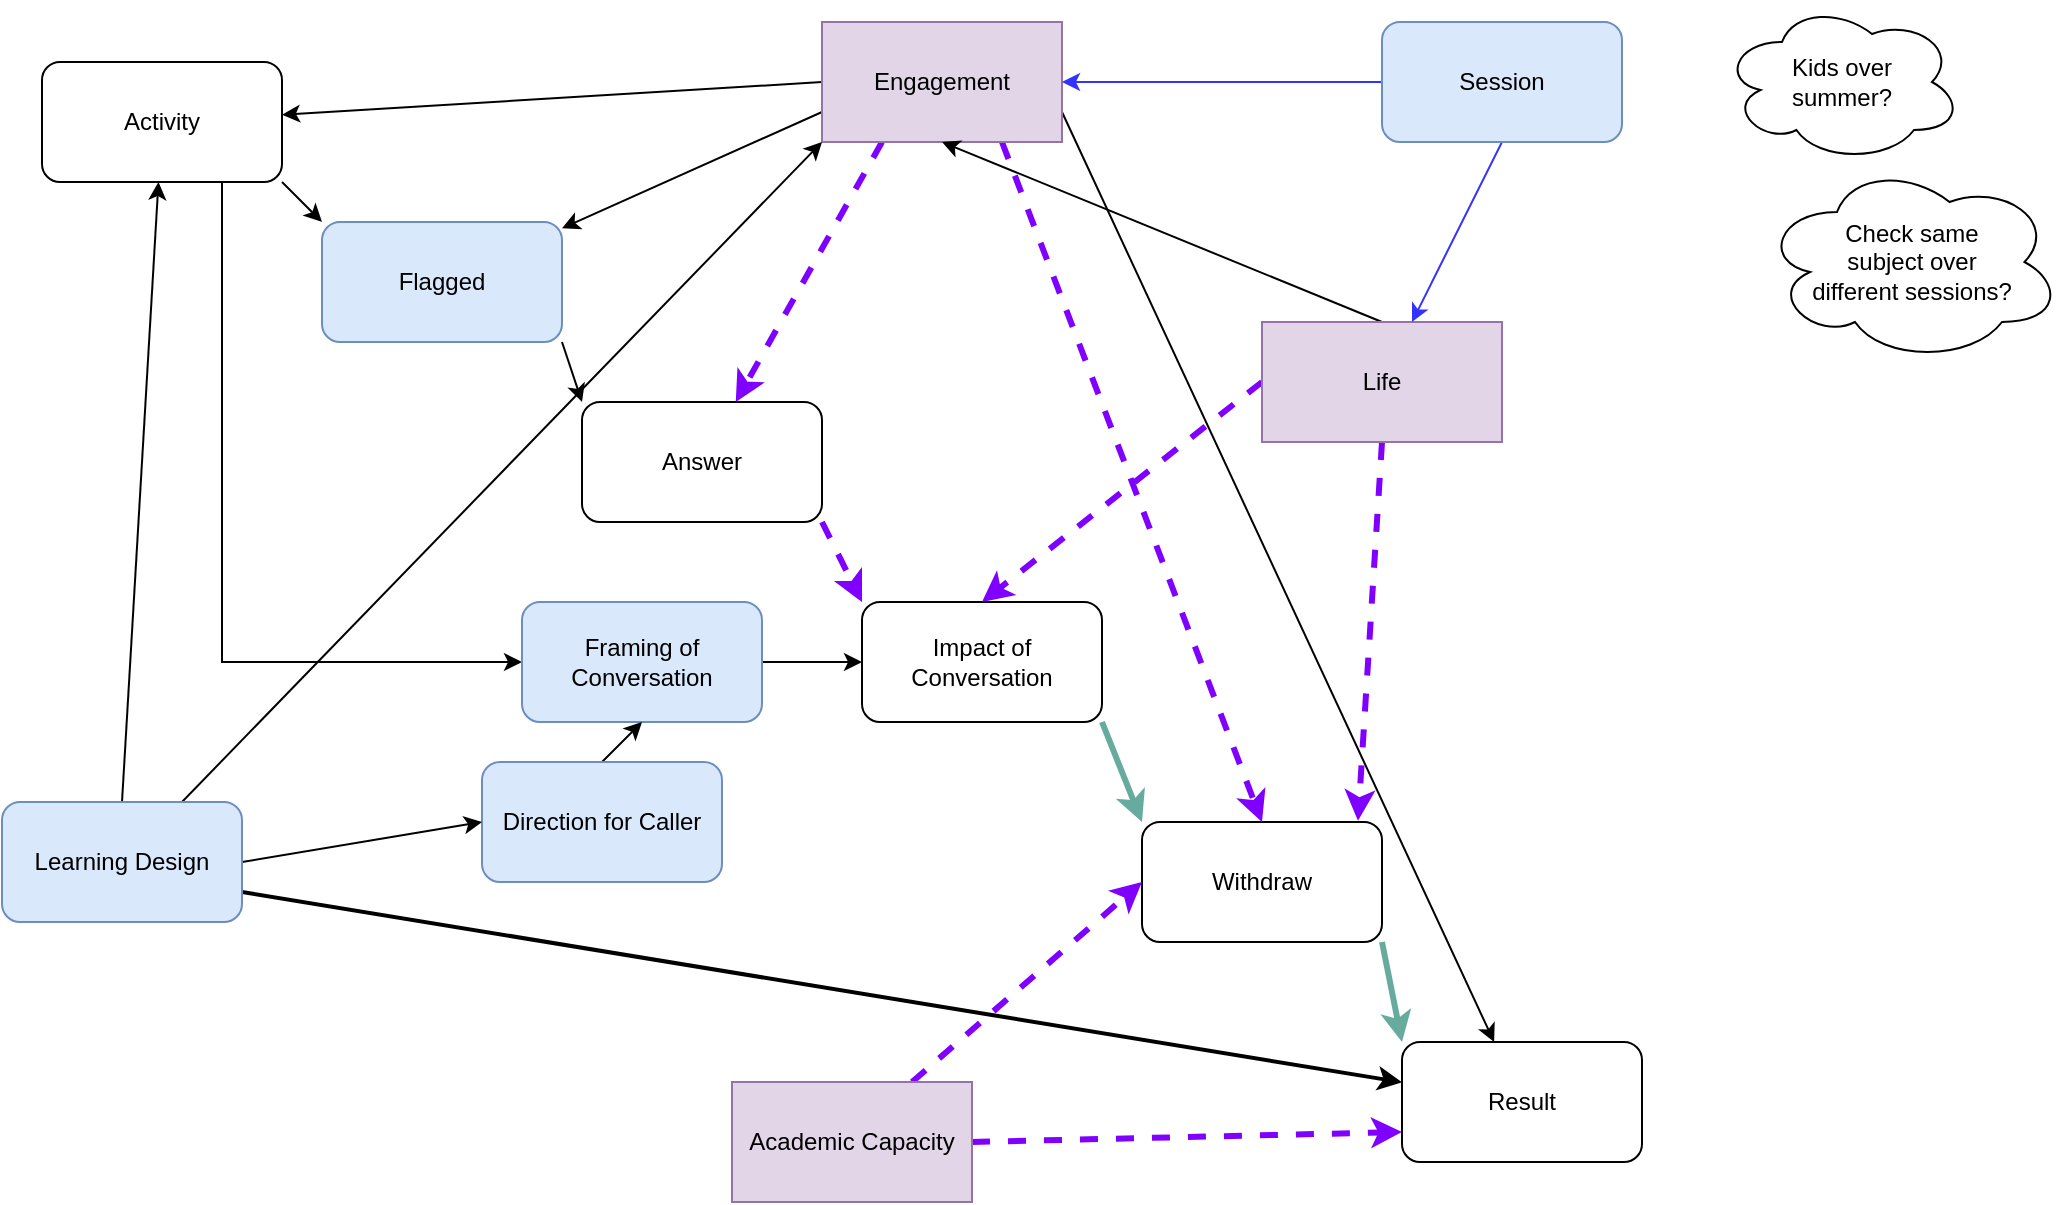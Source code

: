 <mxfile version="14.4.4" type="github">
  <diagram id="kBnHwaBgWfEJw1op67oa" name="Page-1">
    <mxGraphModel dx="1248" dy="634" grid="1" gridSize="10" guides="1" tooltips="1" connect="1" arrows="1" fold="1" page="1" pageScale="1" pageWidth="850" pageHeight="1100" math="0" shadow="0">
      <root>
        <mxCell id="0" />
        <mxCell id="1" parent="0" />
        <mxCell id="2gUIK2lD_gpO5AOVNTZ6-7" style="rounded=0;orthogonalLoop=1;jettySize=auto;html=1;exitX=1;exitY=1;exitDx=0;exitDy=0;entryX=0;entryY=0;entryDx=0;entryDy=0;" edge="1" parent="1" source="2gUIK2lD_gpO5AOVNTZ6-1" target="2gUIK2lD_gpO5AOVNTZ6-2">
          <mxGeometry relative="1" as="geometry" />
        </mxCell>
        <mxCell id="2gUIK2lD_gpO5AOVNTZ6-28" style="edgeStyle=orthogonalEdgeStyle;rounded=0;orthogonalLoop=1;jettySize=auto;html=1;exitX=0.75;exitY=1;exitDx=0;exitDy=0;entryX=0;entryY=0.5;entryDx=0;entryDy=0;" edge="1" parent="1" source="2gUIK2lD_gpO5AOVNTZ6-1" target="2gUIK2lD_gpO5AOVNTZ6-27">
          <mxGeometry relative="1" as="geometry" />
        </mxCell>
        <mxCell id="2gUIK2lD_gpO5AOVNTZ6-1" value="Activity" style="rounded=1;whiteSpace=wrap;html=1;" vertex="1" parent="1">
          <mxGeometry x="20" y="40" width="120" height="60" as="geometry" />
        </mxCell>
        <mxCell id="2gUIK2lD_gpO5AOVNTZ6-8" style="rounded=0;orthogonalLoop=1;jettySize=auto;html=1;exitX=1;exitY=1;exitDx=0;exitDy=0;entryX=0;entryY=0;entryDx=0;entryDy=0;" edge="1" parent="1" source="2gUIK2lD_gpO5AOVNTZ6-2" target="2gUIK2lD_gpO5AOVNTZ6-3">
          <mxGeometry relative="1" as="geometry" />
        </mxCell>
        <mxCell id="2gUIK2lD_gpO5AOVNTZ6-2" value="Flagged" style="rounded=1;whiteSpace=wrap;html=1;fillColor=#dae8fc;strokeColor=#6c8ebf;" vertex="1" parent="1">
          <mxGeometry x="160" y="120" width="120" height="60" as="geometry" />
        </mxCell>
        <mxCell id="2gUIK2lD_gpO5AOVNTZ6-9" style="rounded=0;orthogonalLoop=1;jettySize=auto;html=1;exitX=1;exitY=1;exitDx=0;exitDy=0;entryX=0;entryY=0;entryDx=0;entryDy=0;strokeWidth=3;dashed=1;strokeColor=#7F00FF;" edge="1" parent="1" source="2gUIK2lD_gpO5AOVNTZ6-3" target="2gUIK2lD_gpO5AOVNTZ6-4">
          <mxGeometry relative="1" as="geometry" />
        </mxCell>
        <mxCell id="2gUIK2lD_gpO5AOVNTZ6-3" value="Answer" style="rounded=1;whiteSpace=wrap;html=1;" vertex="1" parent="1">
          <mxGeometry x="290" y="210" width="120" height="60" as="geometry" />
        </mxCell>
        <mxCell id="2gUIK2lD_gpO5AOVNTZ6-10" style="rounded=0;orthogonalLoop=1;jettySize=auto;html=1;exitX=1;exitY=1;exitDx=0;exitDy=0;entryX=0;entryY=0;entryDx=0;entryDy=0;strokeWidth=3;strokeColor=#67AB9F;" edge="1" parent="1" source="2gUIK2lD_gpO5AOVNTZ6-4" target="2gUIK2lD_gpO5AOVNTZ6-5">
          <mxGeometry relative="1" as="geometry" />
        </mxCell>
        <mxCell id="2gUIK2lD_gpO5AOVNTZ6-4" value="Impact of Conversation" style="rounded=1;whiteSpace=wrap;html=1;" vertex="1" parent="1">
          <mxGeometry x="430" y="310" width="120" height="60" as="geometry" />
        </mxCell>
        <mxCell id="2gUIK2lD_gpO5AOVNTZ6-11" style="rounded=0;orthogonalLoop=1;jettySize=auto;html=1;exitX=1;exitY=1;exitDx=0;exitDy=0;entryX=0;entryY=0;entryDx=0;entryDy=0;strokeColor=#67AB9F;strokeWidth=3;" edge="1" parent="1" source="2gUIK2lD_gpO5AOVNTZ6-5" target="2gUIK2lD_gpO5AOVNTZ6-6">
          <mxGeometry relative="1" as="geometry" />
        </mxCell>
        <mxCell id="2gUIK2lD_gpO5AOVNTZ6-5" value="Withdraw" style="rounded=1;whiteSpace=wrap;html=1;" vertex="1" parent="1">
          <mxGeometry x="570" y="420" width="120" height="60" as="geometry" />
        </mxCell>
        <mxCell id="2gUIK2lD_gpO5AOVNTZ6-6" value="Result" style="rounded=1;whiteSpace=wrap;html=1;" vertex="1" parent="1">
          <mxGeometry x="700" y="530" width="120" height="60" as="geometry" />
        </mxCell>
        <mxCell id="2gUIK2lD_gpO5AOVNTZ6-20" style="rounded=0;orthogonalLoop=1;jettySize=auto;html=1;exitX=0;exitY=0.5;exitDx=0;exitDy=0;" edge="1" parent="1" source="2gUIK2lD_gpO5AOVNTZ6-12" target="2gUIK2lD_gpO5AOVNTZ6-1">
          <mxGeometry relative="1" as="geometry" />
        </mxCell>
        <mxCell id="2gUIK2lD_gpO5AOVNTZ6-21" style="rounded=0;orthogonalLoop=1;jettySize=auto;html=1;exitX=0;exitY=0.75;exitDx=0;exitDy=0;" edge="1" parent="1" source="2gUIK2lD_gpO5AOVNTZ6-12" target="2gUIK2lD_gpO5AOVNTZ6-2">
          <mxGeometry relative="1" as="geometry" />
        </mxCell>
        <mxCell id="2gUIK2lD_gpO5AOVNTZ6-22" style="rounded=0;orthogonalLoop=1;jettySize=auto;html=1;exitX=0.25;exitY=1;exitDx=0;exitDy=0;strokeWidth=3;dashed=1;strokeColor=#7F00FF;" edge="1" parent="1" source="2gUIK2lD_gpO5AOVNTZ6-12" target="2gUIK2lD_gpO5AOVNTZ6-3">
          <mxGeometry relative="1" as="geometry" />
        </mxCell>
        <mxCell id="2gUIK2lD_gpO5AOVNTZ6-23" style="rounded=0;orthogonalLoop=1;jettySize=auto;html=1;exitX=0.75;exitY=1;exitDx=0;exitDy=0;entryX=0.5;entryY=0;entryDx=0;entryDy=0;strokeWidth=3;dashed=1;strokeColor=#7F00FF;" edge="1" parent="1" source="2gUIK2lD_gpO5AOVNTZ6-12" target="2gUIK2lD_gpO5AOVNTZ6-5">
          <mxGeometry relative="1" as="geometry" />
        </mxCell>
        <mxCell id="2gUIK2lD_gpO5AOVNTZ6-24" style="rounded=0;orthogonalLoop=1;jettySize=auto;html=1;exitX=1;exitY=0.75;exitDx=0;exitDy=0;" edge="1" parent="1" source="2gUIK2lD_gpO5AOVNTZ6-12" target="2gUIK2lD_gpO5AOVNTZ6-6">
          <mxGeometry relative="1" as="geometry" />
        </mxCell>
        <mxCell id="2gUIK2lD_gpO5AOVNTZ6-12" value="Engagement" style="rounded=0;whiteSpace=wrap;html=1;fillColor=#e1d5e7;strokeColor=#9673a6;" vertex="1" parent="1">
          <mxGeometry x="410" y="20" width="120" height="60" as="geometry" />
        </mxCell>
        <mxCell id="2gUIK2lD_gpO5AOVNTZ6-15" style="rounded=0;orthogonalLoop=1;jettySize=auto;html=1;exitX=0.5;exitY=0;exitDx=0;exitDy=0;entryX=0.5;entryY=1;entryDx=0;entryDy=0;" edge="1" parent="1" source="2gUIK2lD_gpO5AOVNTZ6-13" target="2gUIK2lD_gpO5AOVNTZ6-12">
          <mxGeometry relative="1" as="geometry" />
        </mxCell>
        <mxCell id="2gUIK2lD_gpO5AOVNTZ6-25" style="rounded=0;orthogonalLoop=1;jettySize=auto;html=1;exitX=0;exitY=0.5;exitDx=0;exitDy=0;entryX=0.5;entryY=0;entryDx=0;entryDy=0;strokeWidth=3;strokeColor=#7F00FF;dashed=1;" edge="1" parent="1" source="2gUIK2lD_gpO5AOVNTZ6-13" target="2gUIK2lD_gpO5AOVNTZ6-4">
          <mxGeometry relative="1" as="geometry" />
        </mxCell>
        <mxCell id="2gUIK2lD_gpO5AOVNTZ6-26" style="rounded=0;orthogonalLoop=1;jettySize=auto;html=1;exitX=0.5;exitY=1;exitDx=0;exitDy=0;entryX=0.9;entryY=-0.011;entryDx=0;entryDy=0;entryPerimeter=0;strokeWidth=3;strokeColor=#7F00FF;dashed=1;" edge="1" parent="1" source="2gUIK2lD_gpO5AOVNTZ6-13" target="2gUIK2lD_gpO5AOVNTZ6-5">
          <mxGeometry relative="1" as="geometry" />
        </mxCell>
        <mxCell id="2gUIK2lD_gpO5AOVNTZ6-13" value="Life" style="whiteSpace=wrap;html=1;fillColor=#e1d5e7;strokeColor=#9673a6;" vertex="1" parent="1">
          <mxGeometry x="630" y="170" width="120" height="60" as="geometry" />
        </mxCell>
        <mxCell id="2gUIK2lD_gpO5AOVNTZ6-18" style="rounded=0;orthogonalLoop=1;jettySize=auto;html=1;exitX=1;exitY=0.5;exitDx=0;exitDy=0;entryX=0;entryY=0.75;entryDx=0;entryDy=0;strokeWidth=3;strokeColor=#7F00FF;dashed=1;" edge="1" parent="1" source="2gUIK2lD_gpO5AOVNTZ6-14" target="2gUIK2lD_gpO5AOVNTZ6-6">
          <mxGeometry relative="1" as="geometry" />
        </mxCell>
        <mxCell id="2gUIK2lD_gpO5AOVNTZ6-43" style="edgeStyle=none;rounded=0;orthogonalLoop=1;jettySize=auto;html=1;exitX=0.75;exitY=0;exitDx=0;exitDy=0;entryX=0;entryY=0.5;entryDx=0;entryDy=0;strokeWidth=3;strokeColor=#7F00FF;dashed=1;" edge="1" parent="1" source="2gUIK2lD_gpO5AOVNTZ6-14" target="2gUIK2lD_gpO5AOVNTZ6-5">
          <mxGeometry relative="1" as="geometry" />
        </mxCell>
        <mxCell id="2gUIK2lD_gpO5AOVNTZ6-14" value="Academic Capacity" style="whiteSpace=wrap;html=1;fillColor=#e1d5e7;strokeColor=#9673a6;" vertex="1" parent="1">
          <mxGeometry x="365" y="550" width="120" height="60" as="geometry" />
        </mxCell>
        <mxCell id="2gUIK2lD_gpO5AOVNTZ6-29" style="rounded=0;orthogonalLoop=1;jettySize=auto;html=1;exitX=1;exitY=0.5;exitDx=0;exitDy=0;entryX=0;entryY=0.5;entryDx=0;entryDy=0;" edge="1" parent="1" source="2gUIK2lD_gpO5AOVNTZ6-27" target="2gUIK2lD_gpO5AOVNTZ6-4">
          <mxGeometry relative="1" as="geometry" />
        </mxCell>
        <mxCell id="2gUIK2lD_gpO5AOVNTZ6-27" value="Framing of Conversation" style="rounded=1;whiteSpace=wrap;html=1;fillColor=#dae8fc;strokeColor=#6c8ebf;" vertex="1" parent="1">
          <mxGeometry x="260" y="310" width="120" height="60" as="geometry" />
        </mxCell>
        <mxCell id="2gUIK2lD_gpO5AOVNTZ6-32" style="rounded=0;orthogonalLoop=1;jettySize=auto;html=1;exitX=0.5;exitY=0;exitDx=0;exitDy=0;entryX=0.5;entryY=1;entryDx=0;entryDy=0;" edge="1" parent="1" source="2gUIK2lD_gpO5AOVNTZ6-31" target="2gUIK2lD_gpO5AOVNTZ6-27">
          <mxGeometry relative="1" as="geometry" />
        </mxCell>
        <mxCell id="2gUIK2lD_gpO5AOVNTZ6-31" value="Direction for Caller" style="rounded=1;whiteSpace=wrap;html=1;fillColor=#dae8fc;strokeColor=#6c8ebf;" vertex="1" parent="1">
          <mxGeometry x="240" y="390" width="120" height="60" as="geometry" />
        </mxCell>
        <mxCell id="2gUIK2lD_gpO5AOVNTZ6-34" style="rounded=0;orthogonalLoop=1;jettySize=auto;html=1;exitX=0.5;exitY=0;exitDx=0;exitDy=0;" edge="1" parent="1" source="2gUIK2lD_gpO5AOVNTZ6-33" target="2gUIK2lD_gpO5AOVNTZ6-1">
          <mxGeometry relative="1" as="geometry" />
        </mxCell>
        <mxCell id="2gUIK2lD_gpO5AOVNTZ6-35" style="rounded=0;orthogonalLoop=1;jettySize=auto;html=1;exitX=1;exitY=0.5;exitDx=0;exitDy=0;entryX=0;entryY=0.5;entryDx=0;entryDy=0;" edge="1" parent="1" source="2gUIK2lD_gpO5AOVNTZ6-33" target="2gUIK2lD_gpO5AOVNTZ6-31">
          <mxGeometry relative="1" as="geometry" />
        </mxCell>
        <mxCell id="2gUIK2lD_gpO5AOVNTZ6-39" style="edgeStyle=none;rounded=0;orthogonalLoop=1;jettySize=auto;html=1;exitX=1;exitY=0.75;exitDx=0;exitDy=0;strokeWidth=2;" edge="1" parent="1" source="2gUIK2lD_gpO5AOVNTZ6-33" target="2gUIK2lD_gpO5AOVNTZ6-6">
          <mxGeometry relative="1" as="geometry" />
        </mxCell>
        <mxCell id="2gUIK2lD_gpO5AOVNTZ6-44" style="edgeStyle=none;rounded=0;orthogonalLoop=1;jettySize=auto;html=1;exitX=0.75;exitY=0;exitDx=0;exitDy=0;entryX=0;entryY=1;entryDx=0;entryDy=0;strokeColor=#000000;strokeWidth=1;" edge="1" parent="1" source="2gUIK2lD_gpO5AOVNTZ6-33" target="2gUIK2lD_gpO5AOVNTZ6-12">
          <mxGeometry relative="1" as="geometry" />
        </mxCell>
        <mxCell id="2gUIK2lD_gpO5AOVNTZ6-33" value="Learning Design" style="rounded=1;whiteSpace=wrap;html=1;fillColor=#dae8fc;strokeColor=#6c8ebf;" vertex="1" parent="1">
          <mxGeometry y="410" width="120" height="60" as="geometry" />
        </mxCell>
        <mxCell id="2gUIK2lD_gpO5AOVNTZ6-41" style="edgeStyle=none;rounded=0;orthogonalLoop=1;jettySize=auto;html=1;exitX=0.5;exitY=1;exitDx=0;exitDy=0;strokeWidth=1;strokeColor=#3333FF;" edge="1" parent="1" source="2gUIK2lD_gpO5AOVNTZ6-40" target="2gUIK2lD_gpO5AOVNTZ6-13">
          <mxGeometry relative="1" as="geometry" />
        </mxCell>
        <mxCell id="2gUIK2lD_gpO5AOVNTZ6-42" style="edgeStyle=none;rounded=0;orthogonalLoop=1;jettySize=auto;html=1;exitX=0;exitY=0.5;exitDx=0;exitDy=0;strokeWidth=1;strokeColor=#3333FF;" edge="1" parent="1" source="2gUIK2lD_gpO5AOVNTZ6-40" target="2gUIK2lD_gpO5AOVNTZ6-12">
          <mxGeometry relative="1" as="geometry" />
        </mxCell>
        <mxCell id="2gUIK2lD_gpO5AOVNTZ6-40" value="Session" style="rounded=1;whiteSpace=wrap;html=1;fillColor=#dae8fc;strokeColor=#6c8ebf;" vertex="1" parent="1">
          <mxGeometry x="690" y="20" width="120" height="60" as="geometry" />
        </mxCell>
        <mxCell id="2gUIK2lD_gpO5AOVNTZ6-45" value="Kids over &lt;br&gt;summer?" style="ellipse;shape=cloud;whiteSpace=wrap;html=1;" vertex="1" parent="1">
          <mxGeometry x="860" y="10" width="120" height="80" as="geometry" />
        </mxCell>
        <mxCell id="2gUIK2lD_gpO5AOVNTZ6-46" value="Check same &lt;br&gt;subject over &lt;br&gt;different sessions?" style="ellipse;shape=cloud;whiteSpace=wrap;html=1;" vertex="1" parent="1">
          <mxGeometry x="880" y="90" width="150" height="100" as="geometry" />
        </mxCell>
      </root>
    </mxGraphModel>
  </diagram>
</mxfile>
